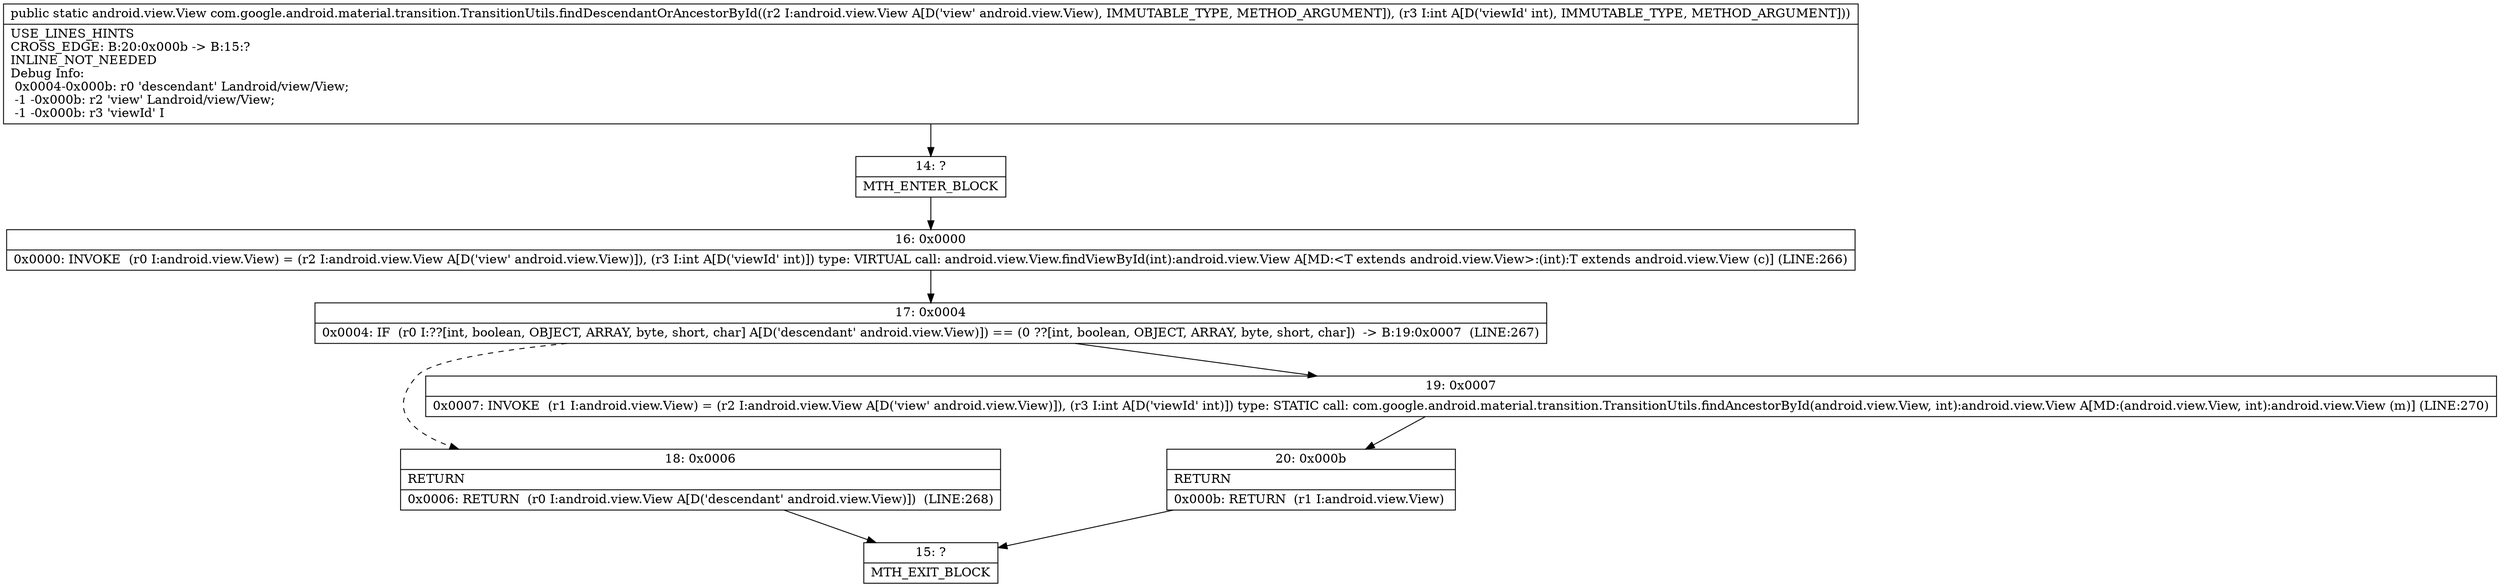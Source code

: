 digraph "CFG forcom.google.android.material.transition.TransitionUtils.findDescendantOrAncestorById(Landroid\/view\/View;I)Landroid\/view\/View;" {
Node_14 [shape=record,label="{14\:\ ?|MTH_ENTER_BLOCK\l}"];
Node_16 [shape=record,label="{16\:\ 0x0000|0x0000: INVOKE  (r0 I:android.view.View) = (r2 I:android.view.View A[D('view' android.view.View)]), (r3 I:int A[D('viewId' int)]) type: VIRTUAL call: android.view.View.findViewById(int):android.view.View A[MD:\<T extends android.view.View\>:(int):T extends android.view.View (c)] (LINE:266)\l}"];
Node_17 [shape=record,label="{17\:\ 0x0004|0x0004: IF  (r0 I:??[int, boolean, OBJECT, ARRAY, byte, short, char] A[D('descendant' android.view.View)]) == (0 ??[int, boolean, OBJECT, ARRAY, byte, short, char])  \-\> B:19:0x0007  (LINE:267)\l}"];
Node_18 [shape=record,label="{18\:\ 0x0006|RETURN\l|0x0006: RETURN  (r0 I:android.view.View A[D('descendant' android.view.View)])  (LINE:268)\l}"];
Node_15 [shape=record,label="{15\:\ ?|MTH_EXIT_BLOCK\l}"];
Node_19 [shape=record,label="{19\:\ 0x0007|0x0007: INVOKE  (r1 I:android.view.View) = (r2 I:android.view.View A[D('view' android.view.View)]), (r3 I:int A[D('viewId' int)]) type: STATIC call: com.google.android.material.transition.TransitionUtils.findAncestorById(android.view.View, int):android.view.View A[MD:(android.view.View, int):android.view.View (m)] (LINE:270)\l}"];
Node_20 [shape=record,label="{20\:\ 0x000b|RETURN\l|0x000b: RETURN  (r1 I:android.view.View) \l}"];
MethodNode[shape=record,label="{public static android.view.View com.google.android.material.transition.TransitionUtils.findDescendantOrAncestorById((r2 I:android.view.View A[D('view' android.view.View), IMMUTABLE_TYPE, METHOD_ARGUMENT]), (r3 I:int A[D('viewId' int), IMMUTABLE_TYPE, METHOD_ARGUMENT]))  | USE_LINES_HINTS\lCROSS_EDGE: B:20:0x000b \-\> B:15:?\lINLINE_NOT_NEEDED\lDebug Info:\l  0x0004\-0x000b: r0 'descendant' Landroid\/view\/View;\l  \-1 \-0x000b: r2 'view' Landroid\/view\/View;\l  \-1 \-0x000b: r3 'viewId' I\l}"];
MethodNode -> Node_14;Node_14 -> Node_16;
Node_16 -> Node_17;
Node_17 -> Node_18[style=dashed];
Node_17 -> Node_19;
Node_18 -> Node_15;
Node_19 -> Node_20;
Node_20 -> Node_15;
}

